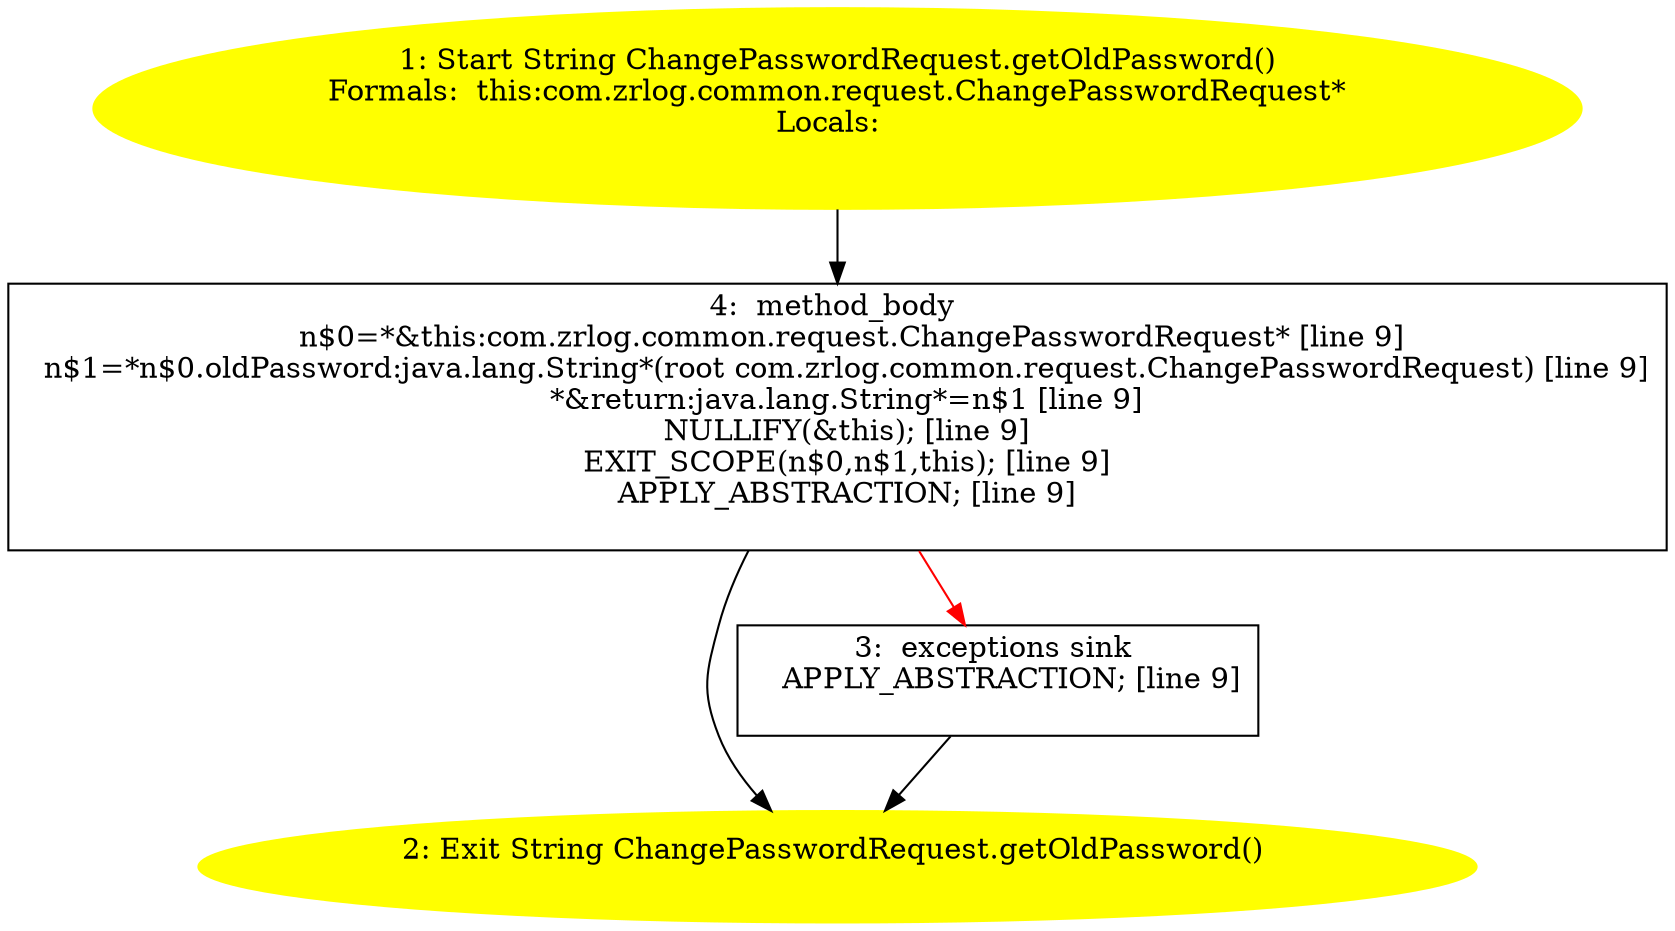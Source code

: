 /* @generated */
digraph cfg {
"com.zrlog.common.request.ChangePasswordRequest.getOldPassword():java.lang.String.f01f31dc8d731717da2132bbf89d7fb3_1" [label="1: Start String ChangePasswordRequest.getOldPassword()\nFormals:  this:com.zrlog.common.request.ChangePasswordRequest*\nLocals:  \n  " color=yellow style=filled]
	

	 "com.zrlog.common.request.ChangePasswordRequest.getOldPassword():java.lang.String.f01f31dc8d731717da2132bbf89d7fb3_1" -> "com.zrlog.common.request.ChangePasswordRequest.getOldPassword():java.lang.String.f01f31dc8d731717da2132bbf89d7fb3_4" ;
"com.zrlog.common.request.ChangePasswordRequest.getOldPassword():java.lang.String.f01f31dc8d731717da2132bbf89d7fb3_2" [label="2: Exit String ChangePasswordRequest.getOldPassword() \n  " color=yellow style=filled]
	

"com.zrlog.common.request.ChangePasswordRequest.getOldPassword():java.lang.String.f01f31dc8d731717da2132bbf89d7fb3_3" [label="3:  exceptions sink \n   APPLY_ABSTRACTION; [line 9]\n " shape="box"]
	

	 "com.zrlog.common.request.ChangePasswordRequest.getOldPassword():java.lang.String.f01f31dc8d731717da2132bbf89d7fb3_3" -> "com.zrlog.common.request.ChangePasswordRequest.getOldPassword():java.lang.String.f01f31dc8d731717da2132bbf89d7fb3_2" ;
"com.zrlog.common.request.ChangePasswordRequest.getOldPassword():java.lang.String.f01f31dc8d731717da2132bbf89d7fb3_4" [label="4:  method_body \n   n$0=*&this:com.zrlog.common.request.ChangePasswordRequest* [line 9]\n  n$1=*n$0.oldPassword:java.lang.String*(root com.zrlog.common.request.ChangePasswordRequest) [line 9]\n  *&return:java.lang.String*=n$1 [line 9]\n  NULLIFY(&this); [line 9]\n  EXIT_SCOPE(n$0,n$1,this); [line 9]\n  APPLY_ABSTRACTION; [line 9]\n " shape="box"]
	

	 "com.zrlog.common.request.ChangePasswordRequest.getOldPassword():java.lang.String.f01f31dc8d731717da2132bbf89d7fb3_4" -> "com.zrlog.common.request.ChangePasswordRequest.getOldPassword():java.lang.String.f01f31dc8d731717da2132bbf89d7fb3_2" ;
	 "com.zrlog.common.request.ChangePasswordRequest.getOldPassword():java.lang.String.f01f31dc8d731717da2132bbf89d7fb3_4" -> "com.zrlog.common.request.ChangePasswordRequest.getOldPassword():java.lang.String.f01f31dc8d731717da2132bbf89d7fb3_3" [color="red" ];
}
